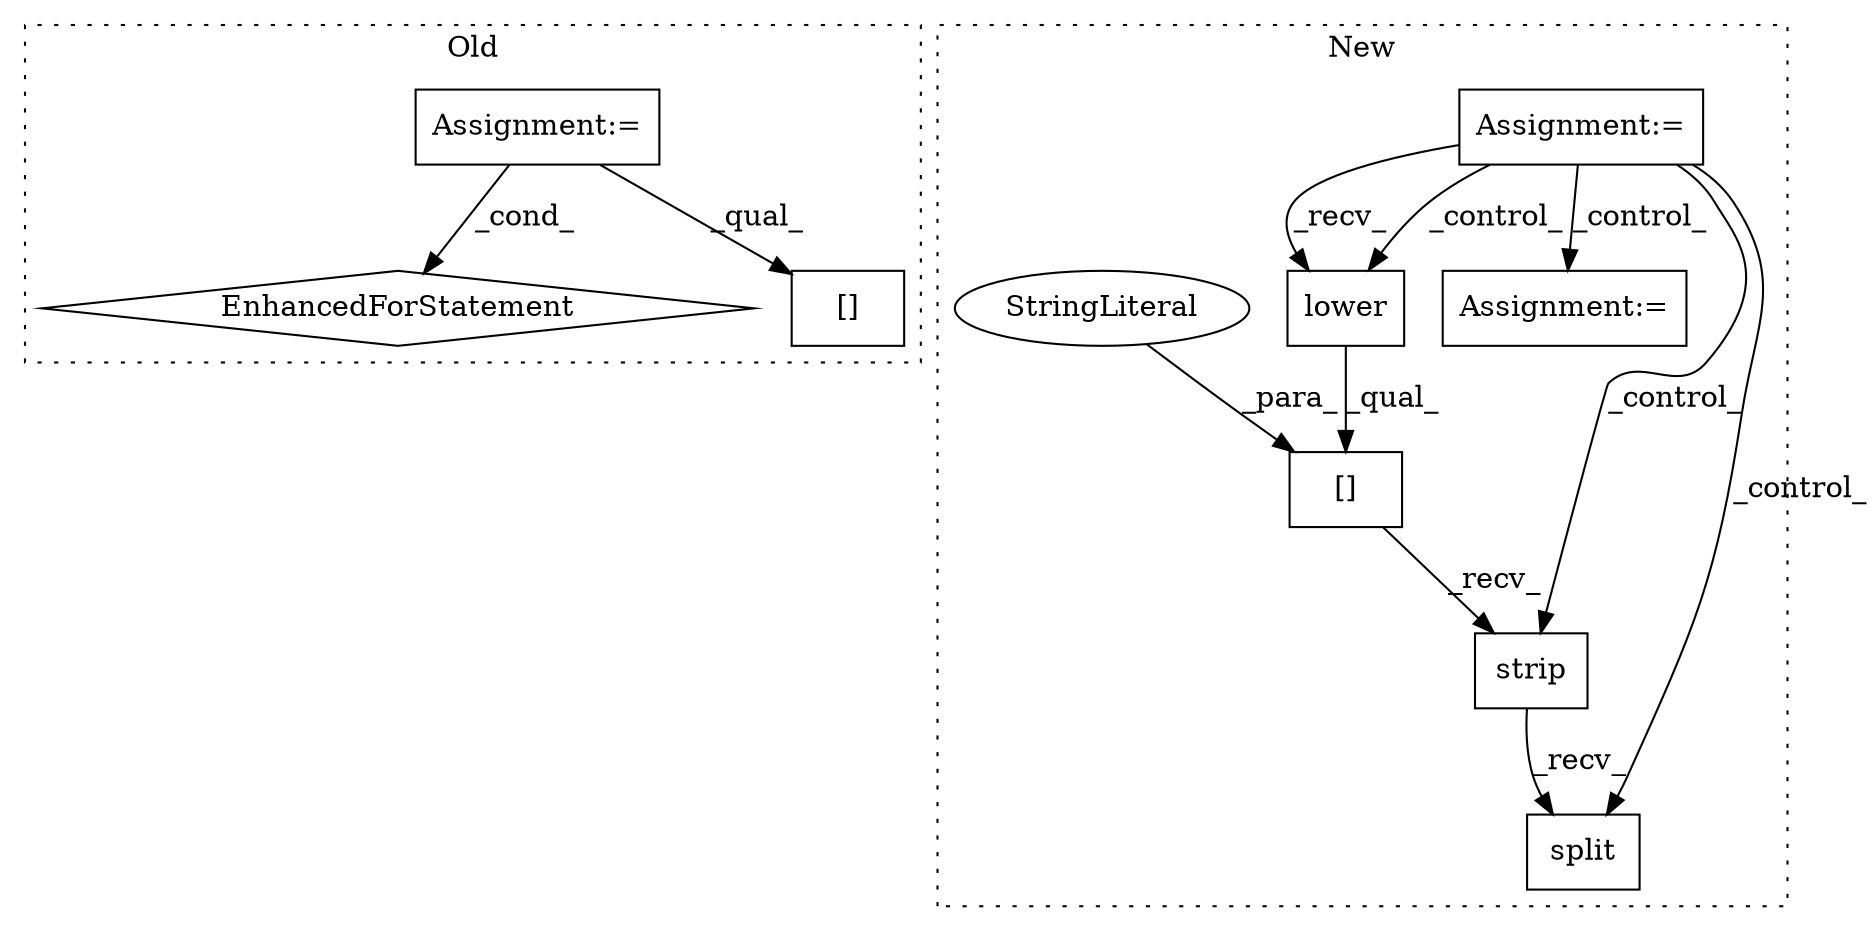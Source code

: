 digraph G {
subgraph cluster0 {
1 [label="EnhancedForStatement" a="70" s="4150,4221" l="57,2" shape="diamond"];
3 [label="Assignment:=" a="7" s="4060" l="1" shape="box"];
10 [label="[]" a="2" s="4268,4316" l="47,1" shape="box"];
label = "Old";
style="dotted";
}
subgraph cluster1 {
2 [label="lower" a="32" s="3987" l="7" shape="box"];
4 [label="Assignment:=" a="7" s="3818,3890" l="57,2" shape="box"];
5 [label="Assignment:=" a="7" s="4062" l="2" shape="box"];
6 [label="split" a="32" s="4022" l="7" shape="box"];
7 [label="strip" a="32" s="4014" l="7" shape="box"];
8 [label="[]" a="2" s="3982,4012" l="13,1" shape="box"];
9 [label="StringLiteral" a="45" s="3995" l="17" shape="ellipse"];
label = "New";
style="dotted";
}
2 -> 8 [label="_qual_"];
3 -> 1 [label="_cond_"];
3 -> 10 [label="_qual_"];
4 -> 5 [label="_control_"];
4 -> 7 [label="_control_"];
4 -> 2 [label="_control_"];
4 -> 6 [label="_control_"];
4 -> 2 [label="_recv_"];
7 -> 6 [label="_recv_"];
8 -> 7 [label="_recv_"];
9 -> 8 [label="_para_"];
}